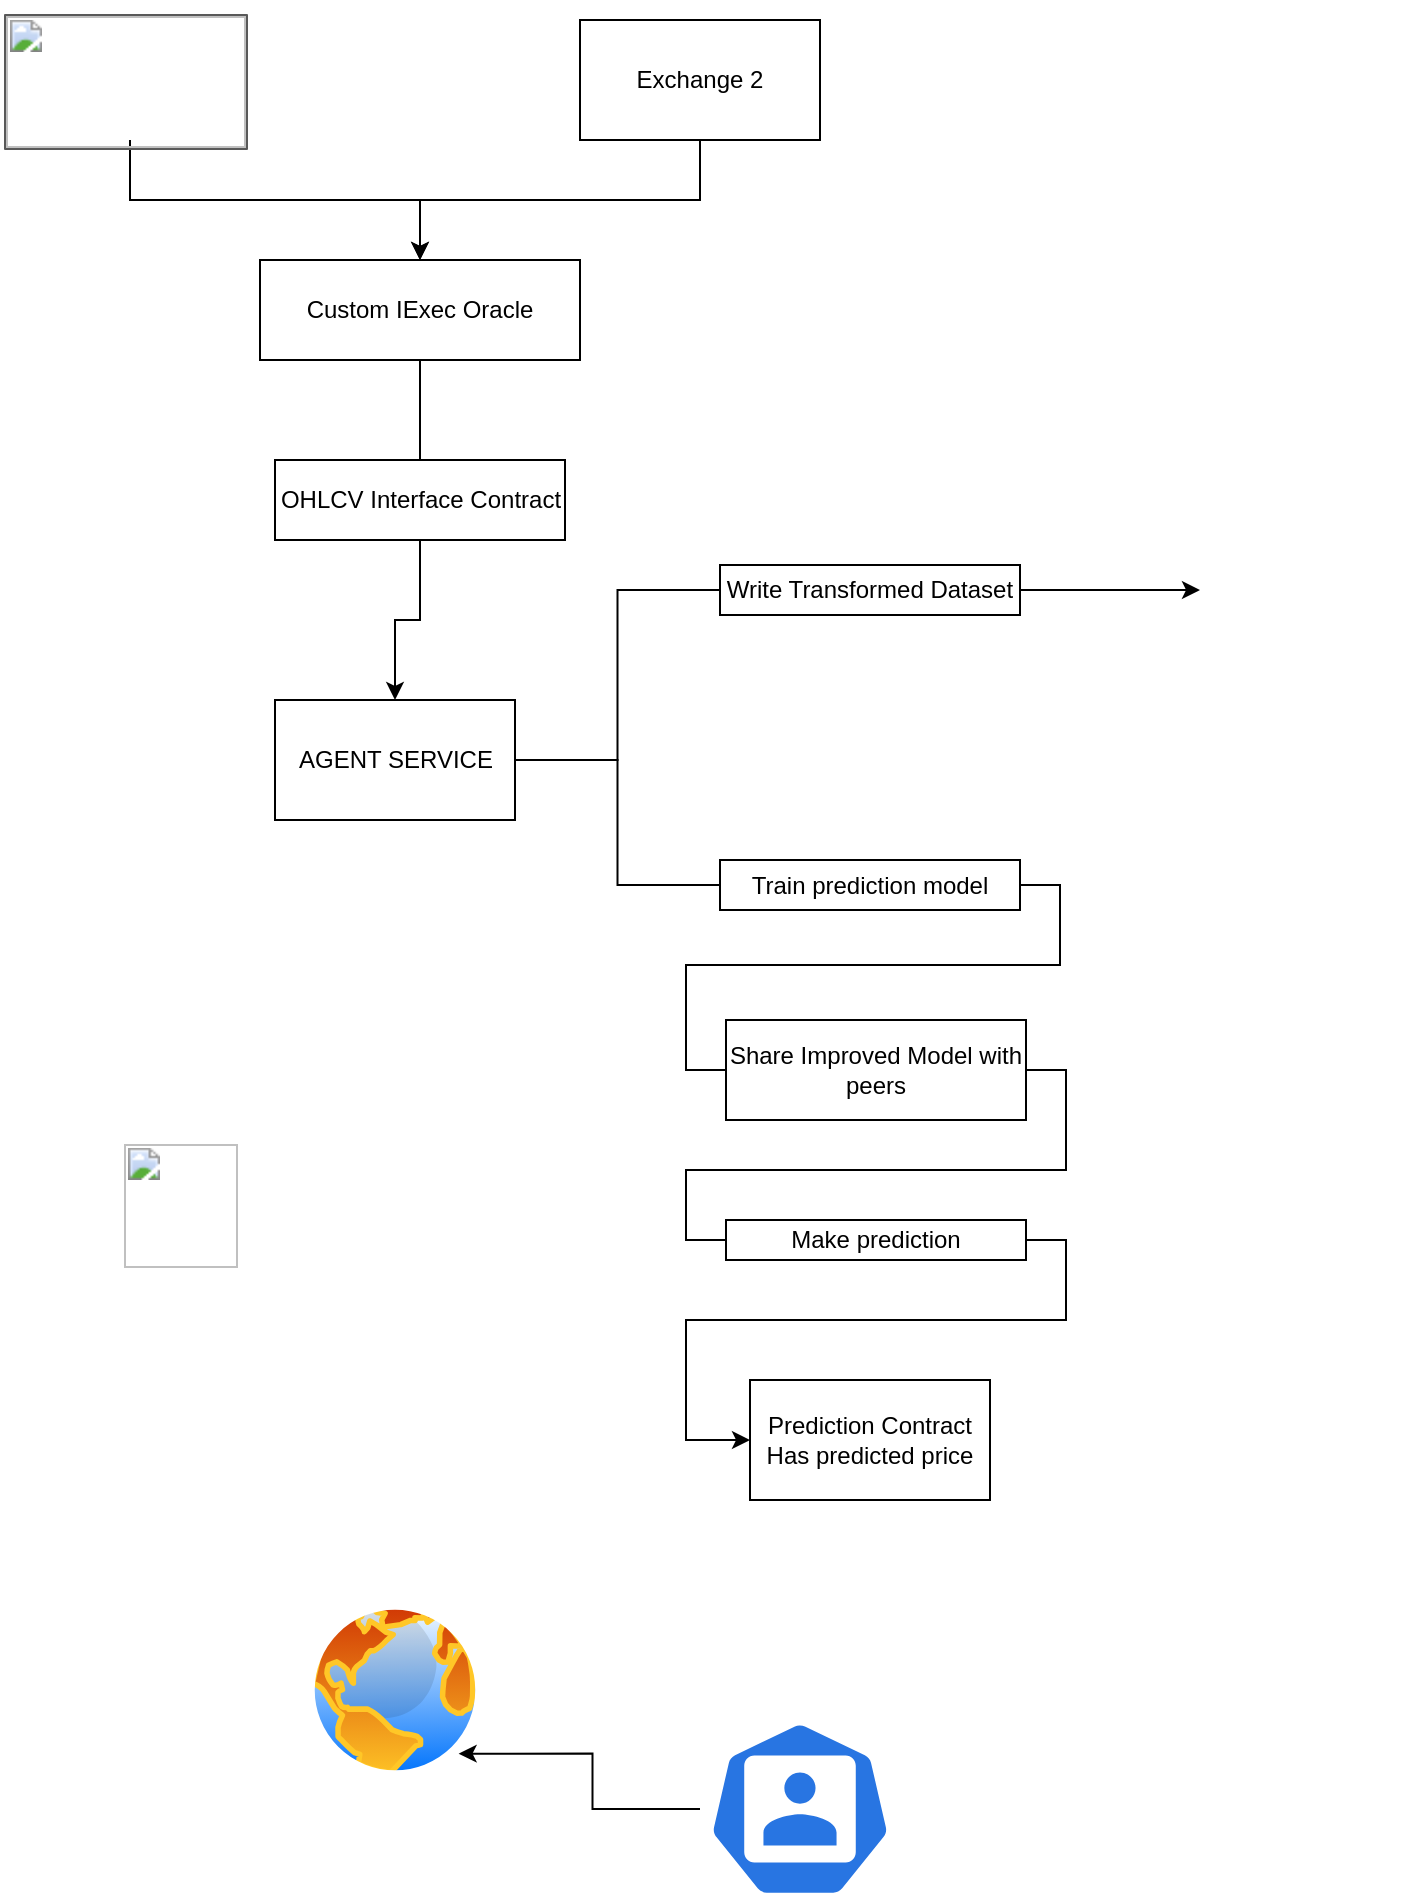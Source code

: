 <mxfile version="20.5.1" type="github">
  <diagram id="ymXbCBO52tN5BZggkHDi" name="Page-1">
    <mxGraphModel dx="1626" dy="864" grid="1" gridSize="10" guides="1" tooltips="1" connect="1" arrows="1" fold="1" page="1" pageScale="1" pageWidth="827" pageHeight="1169" math="0" shadow="0">
      <root>
        <mxCell id="0" />
        <mxCell id="1" parent="0" />
        <mxCell id="pkYR2LNBKtz41sRrEDZx-6" value="&lt;div&gt;Custom IExec Oracle&lt;br&gt;&lt;/div&gt;" style="rounded=0;whiteSpace=wrap;html=1;" parent="1" vertex="1">
          <mxGeometry x="180" y="150" width="160" height="50" as="geometry" />
        </mxCell>
        <mxCell id="pkYR2LNBKtz41sRrEDZx-9" style="edgeStyle=orthogonalEdgeStyle;rounded=0;orthogonalLoop=1;jettySize=auto;html=1;exitX=0.5;exitY=1;exitDx=0;exitDy=0;" parent="1" source="3uaPRuTE406ViTXJRd5_-1" target="pkYR2LNBKtz41sRrEDZx-6" edge="1">
          <mxGeometry relative="1" as="geometry">
            <mxPoint x="150" y="90" as="sourcePoint" />
          </mxGeometry>
        </mxCell>
        <mxCell id="pkYR2LNBKtz41sRrEDZx-10" style="edgeStyle=orthogonalEdgeStyle;rounded=0;orthogonalLoop=1;jettySize=auto;html=1;exitX=0.5;exitY=1;exitDx=0;exitDy=0;entryX=0.5;entryY=0;entryDx=0;entryDy=0;" parent="1" source="pkYR2LNBKtz41sRrEDZx-8" edge="1" target="pkYR2LNBKtz41sRrEDZx-6">
          <mxGeometry relative="1" as="geometry">
            <mxPoint x="260" y="130" as="targetPoint" />
          </mxGeometry>
        </mxCell>
        <mxCell id="pkYR2LNBKtz41sRrEDZx-8" value="&lt;div&gt;Exchange 2&lt;/div&gt;" style="rounded=0;whiteSpace=wrap;html=1;" parent="1" vertex="1">
          <mxGeometry x="340" y="30" width="120" height="60" as="geometry" />
        </mxCell>
        <mxCell id="pkYR2LNBKtz41sRrEDZx-14" style="edgeStyle=orthogonalEdgeStyle;rounded=0;orthogonalLoop=1;jettySize=auto;html=1;exitX=1;exitY=0.5;exitDx=0;exitDy=0;entryX=0;entryY=0.5;entryDx=0;entryDy=0;startArrow=none;" parent="1" source="3uaPRuTE406ViTXJRd5_-23" target="3uaPRuTE406ViTXJRd5_-11" edge="1">
          <mxGeometry relative="1" as="geometry" />
        </mxCell>
        <mxCell id="3uaPRuTE406ViTXJRd5_-15" style="edgeStyle=orthogonalEdgeStyle;rounded=0;orthogonalLoop=1;jettySize=auto;html=1;exitX=1;exitY=0.5;exitDx=0;exitDy=0;entryX=0;entryY=0.5;entryDx=0;entryDy=0;startArrow=none;" edge="1" parent="1" source="3uaPRuTE406ViTXJRd5_-16" target="3uaPRuTE406ViTXJRd5_-14">
          <mxGeometry relative="1" as="geometry" />
        </mxCell>
        <mxCell id="pkYR2LNBKtz41sRrEDZx-12" value="AGENT SERVICE" style="rounded=0;whiteSpace=wrap;html=1;" parent="1" vertex="1">
          <mxGeometry x="187.5" y="370" width="120" height="60" as="geometry" />
        </mxCell>
        <mxCell id="3uaPRuTE406ViTXJRd5_-1" value="&lt;meta charset=&quot;utf-8&quot;&gt;&lt;b id=&quot;docs-internal-guid-108841f1-7fff-6d10-0299-d6e058cb619e&quot; style=&quot;font-weight:normal;&quot;&gt;&lt;img style=&quot;border: 1px solid #595959;border-radius: 0.5px&quot; src=&quot;https://lh3.googleusercontent.com/UiDAajSgLHPuofcvvUGrIL8VJ3xd2-EOEjiBSpp_GUG1cadGzF4OtPeew9ifYkHCKTZgsnk5Totzt8I783ZSCTPO7BGD03oJTTu2hJlcpndUTWkJRl-A9wcV6Se4e7y0_UTQ0VehQWYR7SMUpXLYsH_ujzhuRx3dgcQUE9zujDGb7_G8gczlzQUrIjNr&quot; width=&quot;120px;&quot; height=&quot;66px;&quot;&gt;&lt;/b&gt;" style="text;whiteSpace=wrap;html=1;" vertex="1" parent="1">
          <mxGeometry x="50" y="20" width="130" height="70" as="geometry" />
        </mxCell>
        <mxCell id="3uaPRuTE406ViTXJRd5_-2" value="&lt;meta charset=&quot;utf-8&quot;&gt;&lt;b id=&quot;docs-internal-guid-3c4dc3ea-7fff-8a79-9f6a-f9bbb71822db&quot; style=&quot;font-weight:normal;&quot;&gt;&lt;img src=&quot;https://lh6.googleusercontent.com/q4ZoT2SOi6gXYnLmjmi89UBZCg3m3WoSTLziXTE8wz7OIeUKoNHEy1VsemZVXnjvaiDq2e74NGupYiS68lvWYR4vIpgmTsitqW2xPojwFMdF6rSRZP4Dv_YPD7BuDmf9q3_qbwNHd4_nwL87-7NOl4y0ymoTTqD2Ar893NLwUYSbOcqIRcJ3RBf5G_dm&quot; width=&quot;57px;&quot; height=&quot;62px;&quot;&gt;&lt;/b&gt;" style="text;whiteSpace=wrap;html=1;" vertex="1" parent="1">
          <mxGeometry x="110" y="585" width="60" height="70" as="geometry" />
        </mxCell>
        <mxCell id="3uaPRuTE406ViTXJRd5_-9" value="" style="shape=image;imageAspect=0;aspect=fixed;verticalLabelPosition=bottom;verticalAlign=top;image=https://cronoscan.com/images/svg/brands/main.svg?v=22.10.3.0;" vertex="1" parent="1">
          <mxGeometry x="580.0" y="700" width="69.64" height="80" as="geometry" />
        </mxCell>
        <mxCell id="3uaPRuTE406ViTXJRd5_-11" value="&lt;div&gt;Prediction Contract&lt;br&gt;Has predicted price&lt;br&gt;&lt;/div&gt;" style="rounded=0;whiteSpace=wrap;html=1;" vertex="1" parent="1">
          <mxGeometry x="425" y="710" width="120" height="60" as="geometry" />
        </mxCell>
        <mxCell id="3uaPRuTE406ViTXJRd5_-12" value="" style="aspect=fixed;perimeter=ellipsePerimeter;html=1;align=center;shadow=0;dashed=0;spacingTop=3;image;image=img/lib/active_directory/internet_globe.svg;" vertex="1" parent="1">
          <mxGeometry x="202.5" y="820" width="90" height="90" as="geometry" />
        </mxCell>
        <mxCell id="3uaPRuTE406ViTXJRd5_-14" value="" style="shape=image;imageAspect=0;aspect=fixed;verticalLabelPosition=bottom;verticalAlign=top;image=https://upload.wikimedia.org/wikipedia/commons/1/18/Ipfs-logo-1024-ice-text.png;" vertex="1" parent="1">
          <mxGeometry x="650" y="260" width="110" height="110" as="geometry" />
        </mxCell>
        <mxCell id="3uaPRuTE406ViTXJRd5_-16" value="Write Transformed Dataset" style="rounded=0;whiteSpace=wrap;html=1;" vertex="1" parent="1">
          <mxGeometry x="410" y="302.5" width="150" height="25" as="geometry" />
        </mxCell>
        <mxCell id="3uaPRuTE406ViTXJRd5_-17" value="" style="edgeStyle=orthogonalEdgeStyle;rounded=0;orthogonalLoop=1;jettySize=auto;html=1;exitX=1;exitY=0.5;exitDx=0;exitDy=0;entryX=0;entryY=0.5;entryDx=0;entryDy=0;endArrow=none;" edge="1" parent="1" source="pkYR2LNBKtz41sRrEDZx-12" target="3uaPRuTE406ViTXJRd5_-16">
          <mxGeometry relative="1" as="geometry">
            <mxPoint x="320" y="615" as="sourcePoint" />
            <mxPoint x="600" y="530" as="targetPoint" />
          </mxGeometry>
        </mxCell>
        <mxCell id="3uaPRuTE406ViTXJRd5_-18" value="Train prediction model" style="rounded=0;whiteSpace=wrap;html=1;" vertex="1" parent="1">
          <mxGeometry x="410" y="450" width="150" height="25" as="geometry" />
        </mxCell>
        <mxCell id="3uaPRuTE406ViTXJRd5_-19" value="" style="edgeStyle=orthogonalEdgeStyle;rounded=0;orthogonalLoop=1;jettySize=auto;html=1;exitX=1;exitY=0.5;exitDx=0;exitDy=0;entryX=0;entryY=0.5;entryDx=0;entryDy=0;endArrow=none;" edge="1" parent="1" source="pkYR2LNBKtz41sRrEDZx-12" target="3uaPRuTE406ViTXJRd5_-18">
          <mxGeometry relative="1" as="geometry">
            <mxPoint x="320" y="615" as="sourcePoint" />
            <mxPoint x="630" y="690" as="targetPoint" />
          </mxGeometry>
        </mxCell>
        <mxCell id="3uaPRuTE406ViTXJRd5_-21" value="Share Improved Model with peers" style="rounded=0;whiteSpace=wrap;html=1;" vertex="1" parent="1">
          <mxGeometry x="413" y="530" width="150" height="50" as="geometry" />
        </mxCell>
        <mxCell id="3uaPRuTE406ViTXJRd5_-22" value="" style="edgeStyle=orthogonalEdgeStyle;rounded=0;orthogonalLoop=1;jettySize=auto;html=1;exitX=1;exitY=0.5;exitDx=0;exitDy=0;entryX=0;entryY=0.5;entryDx=0;entryDy=0;startArrow=none;endArrow=none;" edge="1" parent="1" source="3uaPRuTE406ViTXJRd5_-18" target="3uaPRuTE406ViTXJRd5_-21">
          <mxGeometry relative="1" as="geometry">
            <mxPoint x="550" y="667.5" as="sourcePoint" />
            <mxPoint x="490" y="900" as="targetPoint" />
          </mxGeometry>
        </mxCell>
        <mxCell id="3uaPRuTE406ViTXJRd5_-23" value="Make prediction" style="rounded=0;whiteSpace=wrap;html=1;" vertex="1" parent="1">
          <mxGeometry x="413" y="630" width="150" height="20" as="geometry" />
        </mxCell>
        <mxCell id="3uaPRuTE406ViTXJRd5_-24" value="" style="edgeStyle=orthogonalEdgeStyle;rounded=0;orthogonalLoop=1;jettySize=auto;html=1;exitX=1;exitY=0.5;exitDx=0;exitDy=0;entryX=0;entryY=0.5;entryDx=0;entryDy=0;startArrow=none;endArrow=none;" edge="1" parent="1" source="3uaPRuTE406ViTXJRd5_-21" target="3uaPRuTE406ViTXJRd5_-23">
          <mxGeometry relative="1" as="geometry">
            <mxPoint x="630" y="755" as="sourcePoint" />
            <mxPoint x="490" y="900" as="targetPoint" />
          </mxGeometry>
        </mxCell>
        <mxCell id="3uaPRuTE406ViTXJRd5_-25" value="" style="shape=image;imageAspect=0;aspect=fixed;verticalLabelPosition=bottom;verticalAlign=top;image=https://iex.ec/wp-content/uploads/2022/05/Logo-iExec.svg;" vertex="1" parent="1">
          <mxGeometry x="350" y="137" width="220" height="76" as="geometry" />
        </mxCell>
        <mxCell id="3uaPRuTE406ViTXJRd5_-3" style="edgeStyle=orthogonalEdgeStyle;rounded=0;orthogonalLoop=1;jettySize=auto;html=1;exitX=0.5;exitY=1;exitDx=0;exitDy=0;startArrow=none;" edge="1" parent="1" source="pkYR2LNBKtz41sRrEDZx-5" target="pkYR2LNBKtz41sRrEDZx-12">
          <mxGeometry relative="1" as="geometry" />
        </mxCell>
        <mxCell id="pkYR2LNBKtz41sRrEDZx-5" value="OHLCV Interface Contract" style="rounded=0;whiteSpace=wrap;html=1;" parent="1" vertex="1">
          <mxGeometry x="187.5" y="250" width="145" height="40" as="geometry" />
        </mxCell>
        <mxCell id="3uaPRuTE406ViTXJRd5_-27" value="" style="edgeStyle=orthogonalEdgeStyle;rounded=0;orthogonalLoop=1;jettySize=auto;html=1;exitX=0.5;exitY=1;exitDx=0;exitDy=0;startArrow=none;endArrow=none;" edge="1" parent="1" source="pkYR2LNBKtz41sRrEDZx-6" target="pkYR2LNBKtz41sRrEDZx-5">
          <mxGeometry relative="1" as="geometry">
            <mxPoint x="260" y="200" as="sourcePoint" />
            <mxPoint x="260" y="585.0" as="targetPoint" />
          </mxGeometry>
        </mxCell>
        <mxCell id="3uaPRuTE406ViTXJRd5_-31" style="edgeStyle=orthogonalEdgeStyle;rounded=0;orthogonalLoop=1;jettySize=auto;html=1;entryX=1;entryY=1;entryDx=0;entryDy=0;" edge="1" parent="1" source="3uaPRuTE406ViTXJRd5_-30" target="3uaPRuTE406ViTXJRd5_-12">
          <mxGeometry relative="1" as="geometry" />
        </mxCell>
        <mxCell id="3uaPRuTE406ViTXJRd5_-30" value="" style="sketch=0;html=1;dashed=0;whitespace=wrap;fillColor=#2875E2;strokeColor=#ffffff;points=[[0.005,0.63,0],[0.1,0.2,0],[0.9,0.2,0],[0.5,0,0],[0.995,0.63,0],[0.72,0.99,0],[0.5,1,0],[0.28,0.99,0]];verticalLabelPosition=bottom;align=center;verticalAlign=top;shape=mxgraph.kubernetes.icon;prIcon=user" vertex="1" parent="1">
          <mxGeometry x="400" y="880" width="100" height="89" as="geometry" />
        </mxCell>
      </root>
    </mxGraphModel>
  </diagram>
</mxfile>
